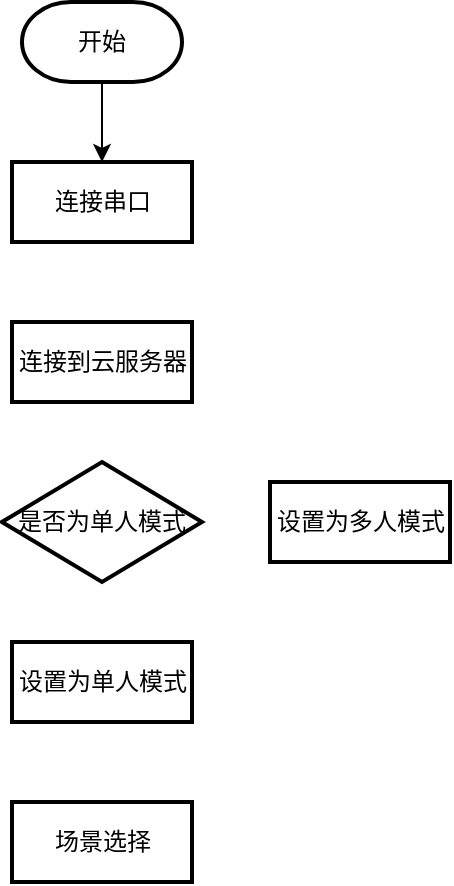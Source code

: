 <mxfile version="14.6.11" type="github"><diagram id="bl_xkgpJG-CnqduWPY3q" name="Page-1"><mxGraphModel dx="734" dy="468" grid="1" gridSize="10" guides="1" tooltips="1" connect="1" arrows="1" fold="1" page="1" pageScale="1" pageWidth="827" pageHeight="1169" math="0" shadow="0"><root><mxCell id="0"/><mxCell id="1" parent="0"/><mxCell id="NMuq8tIjP1A5FgW8Ibgh-3" style="edgeStyle=orthogonalEdgeStyle;rounded=0;orthogonalLoop=1;jettySize=auto;html=1;exitX=0.5;exitY=1;exitDx=0;exitDy=0;exitPerimeter=0;entryX=0.5;entryY=0;entryDx=0;entryDy=0;" parent="1" source="NMuq8tIjP1A5FgW8Ibgh-1" edge="1"><mxGeometry relative="1" as="geometry"><mxPoint x="260" y="110" as="targetPoint"/></mxGeometry></mxCell><mxCell id="NMuq8tIjP1A5FgW8Ibgh-1" value="开始" style="strokeWidth=2;html=1;shape=mxgraph.flowchart.terminator;whiteSpace=wrap;" parent="1" vertex="1"><mxGeometry x="220" y="30" width="80" height="40" as="geometry"/></mxCell><mxCell id="NMuq8tIjP1A5FgW8Ibgh-7" value="是否为单人模式" style="strokeWidth=2;html=1;shape=mxgraph.flowchart.decision;whiteSpace=wrap;" parent="1" vertex="1"><mxGeometry x="210" y="260" width="100" height="60" as="geometry"/></mxCell><mxCell id="NMuq8tIjP1A5FgW8Ibgh-11" value="连接串口" style="verticalLabelPosition=middle;verticalAlign=middle;html=1;shape=mxgraph.basic.rect;fillColor2=none;strokeWidth=2;size=20;indent=5;labelPosition=center;align=center;" parent="1" vertex="1"><mxGeometry x="215" y="110" width="90" height="40" as="geometry"/></mxCell><mxCell id="NMuq8tIjP1A5FgW8Ibgh-13" value="连接到云服务器" style="verticalLabelPosition=middle;verticalAlign=middle;html=1;shape=mxgraph.basic.rect;fillColor2=none;strokeWidth=2;size=20;indent=5;labelPosition=center;align=center;" parent="1" vertex="1"><mxGeometry x="215" y="190" width="90" height="40" as="geometry"/></mxCell><mxCell id="NMuq8tIjP1A5FgW8Ibgh-14" value="设置为单人模式" style="verticalLabelPosition=middle;verticalAlign=middle;html=1;shape=mxgraph.basic.rect;fillColor2=none;strokeWidth=2;size=20;indent=5;labelPosition=center;align=center;" parent="1" vertex="1"><mxGeometry x="215" y="350" width="90" height="40" as="geometry"/></mxCell><mxCell id="NMuq8tIjP1A5FgW8Ibgh-15" value="设置为多人模式" style="verticalLabelPosition=middle;verticalAlign=middle;html=1;shape=mxgraph.basic.rect;fillColor2=none;strokeWidth=2;size=20;indent=5;labelPosition=center;align=center;" parent="1" vertex="1"><mxGeometry x="344" y="270" width="90" height="40" as="geometry"/></mxCell><mxCell id="NMuq8tIjP1A5FgW8Ibgh-16" value="场景选择" style="verticalLabelPosition=middle;verticalAlign=middle;html=1;shape=mxgraph.basic.rect;fillColor2=none;strokeWidth=2;size=20;indent=5;labelPosition=center;align=center;" parent="1" vertex="1"><mxGeometry x="215" y="430" width="90" height="40" as="geometry"/></mxCell></root></mxGraphModel></diagram></mxfile>